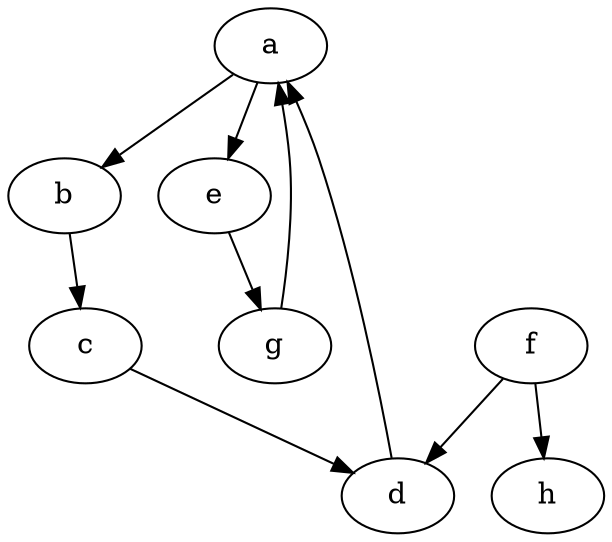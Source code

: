 digraph {
    a -> b;
    b -> c;
    c -> d;
    d -> a;
    a -> e;
    e -> g;
    f -> d;
    f -> h;
    g -> a;
}

